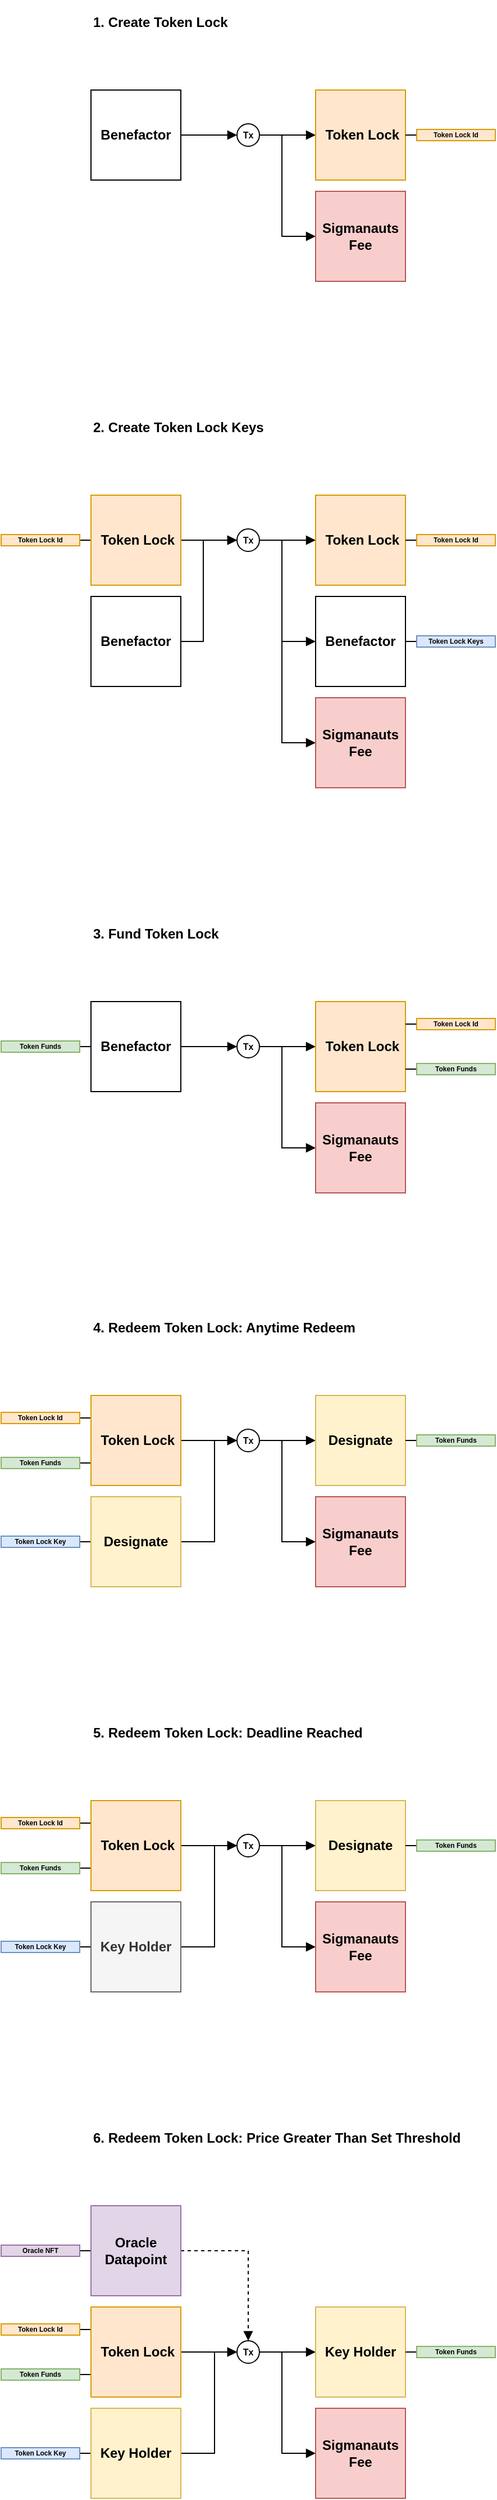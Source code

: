 <mxfile version="21.7.5" type="device">
  <diagram name="v1" id="09Bx-n4htauvKq4cqUK4">
    <mxGraphModel dx="1434" dy="836" grid="1" gridSize="10" guides="1" tooltips="1" connect="1" arrows="1" fold="1" page="1" pageScale="1" pageWidth="1100" pageHeight="850" math="0" shadow="0">
      <root>
        <mxCell id="0" />
        <mxCell id="1" parent="0" />
        <mxCell id="z9FmpwOvhVbVILPvB1TD-1" value="1. Create Token Lock" style="text;html=1;strokeColor=none;fillColor=none;align=left;verticalAlign=middle;whiteSpace=wrap;rounded=0;fontStyle=1" vertex="1" parent="1">
          <mxGeometry x="370" y="40" width="160" height="40" as="geometry" />
        </mxCell>
        <mxCell id="z9FmpwOvhVbVILPvB1TD-44" style="edgeStyle=orthogonalEdgeStyle;rounded=0;orthogonalLoop=1;jettySize=auto;html=1;endArrow=block;endFill=1;" edge="1" parent="1" source="z9FmpwOvhVbVILPvB1TD-41" target="z9FmpwOvhVbVILPvB1TD-42">
          <mxGeometry relative="1" as="geometry" />
        </mxCell>
        <mxCell id="z9FmpwOvhVbVILPvB1TD-41" value="Benefactor" style="whiteSpace=wrap;html=1;aspect=fixed;fontStyle=1;fontSize=12;" vertex="1" parent="1">
          <mxGeometry x="370" y="120" width="80" height="80" as="geometry" />
        </mxCell>
        <mxCell id="z9FmpwOvhVbVILPvB1TD-45" style="edgeStyle=orthogonalEdgeStyle;rounded=0;orthogonalLoop=1;jettySize=auto;html=1;exitX=1;exitY=0.5;exitDx=0;exitDy=0;endArrow=block;endFill=1;" edge="1" parent="1" source="z9FmpwOvhVbVILPvB1TD-42" target="z9FmpwOvhVbVILPvB1TD-43">
          <mxGeometry relative="1" as="geometry" />
        </mxCell>
        <mxCell id="z9FmpwOvhVbVILPvB1TD-51" style="edgeStyle=orthogonalEdgeStyle;rounded=0;orthogonalLoop=1;jettySize=auto;html=1;exitX=1;exitY=0.5;exitDx=0;exitDy=0;entryX=0;entryY=0.5;entryDx=0;entryDy=0;endArrow=block;endFill=1;" edge="1" parent="1" source="z9FmpwOvhVbVILPvB1TD-42" target="z9FmpwOvhVbVILPvB1TD-50">
          <mxGeometry relative="1" as="geometry">
            <Array as="points">
              <mxPoint x="540" y="160" />
              <mxPoint x="540" y="250" />
            </Array>
          </mxGeometry>
        </mxCell>
        <mxCell id="z9FmpwOvhVbVILPvB1TD-42" value="Tx" style="ellipse;whiteSpace=wrap;html=1;aspect=fixed;fontSize=8;fontStyle=1" vertex="1" parent="1">
          <mxGeometry x="500" y="150" width="20" height="20" as="geometry" />
        </mxCell>
        <mxCell id="z9FmpwOvhVbVILPvB1TD-43" value="&amp;nbsp;Token Lock" style="whiteSpace=wrap;html=1;aspect=fixed;fontSize=12;fillColor=#ffe6cc;strokeColor=#d79b00;fontStyle=1" vertex="1" parent="1">
          <mxGeometry x="570" y="120" width="80" height="80" as="geometry" />
        </mxCell>
        <mxCell id="z9FmpwOvhVbVILPvB1TD-65" style="edgeStyle=orthogonalEdgeStyle;rounded=0;orthogonalLoop=1;jettySize=auto;html=1;exitX=0;exitY=0.5;exitDx=0;exitDy=0;entryX=1;entryY=0.5;entryDx=0;entryDy=0;endArrow=none;endFill=0;" edge="1" parent="1" source="z9FmpwOvhVbVILPvB1TD-46" target="z9FmpwOvhVbVILPvB1TD-43">
          <mxGeometry relative="1" as="geometry" />
        </mxCell>
        <mxCell id="z9FmpwOvhVbVILPvB1TD-46" value="Token Lock Id" style="rounded=0;whiteSpace=wrap;html=1;fontSize=6;fillColor=#ffe6cc;strokeColor=#d79b00;fontStyle=1;" vertex="1" parent="1">
          <mxGeometry x="660" y="155" width="70" height="10" as="geometry" />
        </mxCell>
        <mxCell id="z9FmpwOvhVbVILPvB1TD-48" style="edgeStyle=orthogonalEdgeStyle;rounded=0;orthogonalLoop=1;jettySize=auto;html=1;exitX=0.5;exitY=1;exitDx=0;exitDy=0;" edge="1" parent="1" source="z9FmpwOvhVbVILPvB1TD-46" target="z9FmpwOvhVbVILPvB1TD-46">
          <mxGeometry relative="1" as="geometry" />
        </mxCell>
        <mxCell id="z9FmpwOvhVbVILPvB1TD-50" value="Sigmanauts Fee" style="whiteSpace=wrap;html=1;aspect=fixed;fontSize=12;fillColor=#f8cecc;strokeColor=#b85450;fontStyle=1" vertex="1" parent="1">
          <mxGeometry x="570" y="210" width="80" height="80" as="geometry" />
        </mxCell>
        <mxCell id="z9FmpwOvhVbVILPvB1TD-52" value="2. Create Token Lock Keys" style="text;html=1;strokeColor=none;fillColor=none;align=left;verticalAlign=middle;whiteSpace=wrap;rounded=0;fontStyle=1" vertex="1" parent="1">
          <mxGeometry x="370" y="400" width="160" height="40" as="geometry" />
        </mxCell>
        <mxCell id="z9FmpwOvhVbVILPvB1TD-53" style="edgeStyle=orthogonalEdgeStyle;rounded=0;orthogonalLoop=1;jettySize=auto;html=1;endArrow=block;endFill=1;entryX=0;entryY=0.5;entryDx=0;entryDy=0;" edge="1" parent="1" source="z9FmpwOvhVbVILPvB1TD-54" target="z9FmpwOvhVbVILPvB1TD-57">
          <mxGeometry relative="1" as="geometry">
            <Array as="points">
              <mxPoint x="470" y="610" />
              <mxPoint x="470" y="520" />
            </Array>
          </mxGeometry>
        </mxCell>
        <mxCell id="z9FmpwOvhVbVILPvB1TD-54" value="Benefactor" style="whiteSpace=wrap;html=1;aspect=fixed;fontStyle=1;fontSize=12;" vertex="1" parent="1">
          <mxGeometry x="370" y="570" width="80" height="80" as="geometry" />
        </mxCell>
        <mxCell id="z9FmpwOvhVbVILPvB1TD-55" style="edgeStyle=orthogonalEdgeStyle;rounded=0;orthogonalLoop=1;jettySize=auto;html=1;exitX=1;exitY=0.5;exitDx=0;exitDy=0;endArrow=block;endFill=1;" edge="1" parent="1" source="z9FmpwOvhVbVILPvB1TD-57" target="z9FmpwOvhVbVILPvB1TD-59">
          <mxGeometry relative="1" as="geometry" />
        </mxCell>
        <mxCell id="z9FmpwOvhVbVILPvB1TD-56" style="edgeStyle=orthogonalEdgeStyle;rounded=0;orthogonalLoop=1;jettySize=auto;html=1;exitX=1;exitY=0.5;exitDx=0;exitDy=0;entryX=0;entryY=0.5;entryDx=0;entryDy=0;endArrow=block;endFill=1;" edge="1" parent="1" source="z9FmpwOvhVbVILPvB1TD-57" target="z9FmpwOvhVbVILPvB1TD-62">
          <mxGeometry relative="1" as="geometry">
            <Array as="points">
              <mxPoint x="540" y="520" />
              <mxPoint x="540" y="700" />
            </Array>
          </mxGeometry>
        </mxCell>
        <mxCell id="z9FmpwOvhVbVILPvB1TD-96" style="edgeStyle=orthogonalEdgeStyle;rounded=0;orthogonalLoop=1;jettySize=auto;html=1;exitX=1;exitY=0.5;exitDx=0;exitDy=0;entryX=0;entryY=0.5;entryDx=0;entryDy=0;endArrow=block;endFill=1;" edge="1" parent="1" source="z9FmpwOvhVbVILPvB1TD-57" target="z9FmpwOvhVbVILPvB1TD-93">
          <mxGeometry relative="1" as="geometry">
            <Array as="points">
              <mxPoint x="540" y="520" />
              <mxPoint x="540" y="610" />
            </Array>
          </mxGeometry>
        </mxCell>
        <mxCell id="z9FmpwOvhVbVILPvB1TD-57" value="Tx" style="ellipse;whiteSpace=wrap;html=1;aspect=fixed;fontSize=8;fontStyle=1" vertex="1" parent="1">
          <mxGeometry x="500" y="510" width="20" height="20" as="geometry" />
        </mxCell>
        <mxCell id="z9FmpwOvhVbVILPvB1TD-59" value="&amp;nbsp;Token Lock" style="whiteSpace=wrap;html=1;aspect=fixed;fontSize=12;fillColor=#ffe6cc;strokeColor=#d79b00;fontStyle=1" vertex="1" parent="1">
          <mxGeometry x="570" y="480" width="80" height="80" as="geometry" />
        </mxCell>
        <mxCell id="z9FmpwOvhVbVILPvB1TD-61" style="edgeStyle=orthogonalEdgeStyle;rounded=0;orthogonalLoop=1;jettySize=auto;html=1;exitX=0.5;exitY=1;exitDx=0;exitDy=0;" edge="1" parent="1">
          <mxGeometry relative="1" as="geometry">
            <mxPoint x="695" y="525" as="sourcePoint" />
            <mxPoint x="695" y="525" as="targetPoint" />
          </mxGeometry>
        </mxCell>
        <mxCell id="z9FmpwOvhVbVILPvB1TD-62" value="Sigmanauts Fee" style="whiteSpace=wrap;html=1;aspect=fixed;fontSize=12;fillColor=#f8cecc;strokeColor=#b85450;fontStyle=1" vertex="1" parent="1">
          <mxGeometry x="570" y="660" width="80" height="80" as="geometry" />
        </mxCell>
        <mxCell id="z9FmpwOvhVbVILPvB1TD-68" style="edgeStyle=orthogonalEdgeStyle;rounded=0;orthogonalLoop=1;jettySize=auto;html=1;exitX=0;exitY=0.5;exitDx=0;exitDy=0;entryX=1;entryY=0.5;entryDx=0;entryDy=0;endArrow=none;endFill=0;" edge="1" parent="1" source="z9FmpwOvhVbVILPvB1TD-67" target="z9FmpwOvhVbVILPvB1TD-59">
          <mxGeometry relative="1" as="geometry" />
        </mxCell>
        <mxCell id="z9FmpwOvhVbVILPvB1TD-67" value="Token Lock Id" style="rounded=0;whiteSpace=wrap;html=1;fontSize=6;fillColor=#ffe6cc;strokeColor=#d79b00;fontStyle=1;" vertex="1" parent="1">
          <mxGeometry x="660" y="515" width="70" height="10" as="geometry" />
        </mxCell>
        <mxCell id="z9FmpwOvhVbVILPvB1TD-71" value="3. Fund Token Lock" style="text;html=1;strokeColor=none;fillColor=none;align=left;verticalAlign=middle;whiteSpace=wrap;rounded=0;fontStyle=1" vertex="1" parent="1">
          <mxGeometry x="370" y="850" width="310" height="40" as="geometry" />
        </mxCell>
        <mxCell id="z9FmpwOvhVbVILPvB1TD-72" style="edgeStyle=orthogonalEdgeStyle;rounded=0;orthogonalLoop=1;jettySize=auto;html=1;endArrow=block;endFill=1;" edge="1" parent="1" source="z9FmpwOvhVbVILPvB1TD-73" target="z9FmpwOvhVbVILPvB1TD-76">
          <mxGeometry relative="1" as="geometry" />
        </mxCell>
        <mxCell id="z9FmpwOvhVbVILPvB1TD-124" style="edgeStyle=orthogonalEdgeStyle;rounded=0;orthogonalLoop=1;jettySize=auto;html=1;exitX=0;exitY=0.5;exitDx=0;exitDy=0;entryX=1;entryY=0.5;entryDx=0;entryDy=0;endArrow=none;endFill=0;" edge="1" parent="1" source="z9FmpwOvhVbVILPvB1TD-73" target="z9FmpwOvhVbVILPvB1TD-123">
          <mxGeometry relative="1" as="geometry" />
        </mxCell>
        <mxCell id="z9FmpwOvhVbVILPvB1TD-73" value="Benefactor" style="whiteSpace=wrap;html=1;aspect=fixed;fontStyle=1;fontSize=12;" vertex="1" parent="1">
          <mxGeometry x="370" y="930" width="80" height="80" as="geometry" />
        </mxCell>
        <mxCell id="z9FmpwOvhVbVILPvB1TD-74" style="edgeStyle=orthogonalEdgeStyle;rounded=0;orthogonalLoop=1;jettySize=auto;html=1;exitX=1;exitY=0.5;exitDx=0;exitDy=0;endArrow=block;endFill=1;entryX=0;entryY=0.5;entryDx=0;entryDy=0;" edge="1" parent="1" source="z9FmpwOvhVbVILPvB1TD-76" target="z9FmpwOvhVbVILPvB1TD-157">
          <mxGeometry relative="1" as="geometry">
            <mxPoint x="570.0" y="970" as="targetPoint" />
          </mxGeometry>
        </mxCell>
        <mxCell id="z9FmpwOvhVbVILPvB1TD-75" style="edgeStyle=orthogonalEdgeStyle;rounded=0;orthogonalLoop=1;jettySize=auto;html=1;exitX=1;exitY=0.5;exitDx=0;exitDy=0;entryX=0;entryY=0.5;entryDx=0;entryDy=0;endArrow=block;endFill=1;" edge="1" parent="1" source="z9FmpwOvhVbVILPvB1TD-76" target="z9FmpwOvhVbVILPvB1TD-79">
          <mxGeometry relative="1" as="geometry">
            <Array as="points">
              <mxPoint x="540" y="970" />
              <mxPoint x="540" y="1060" />
            </Array>
          </mxGeometry>
        </mxCell>
        <mxCell id="z9FmpwOvhVbVILPvB1TD-76" value="Tx" style="ellipse;whiteSpace=wrap;html=1;aspect=fixed;fontSize=8;fontStyle=1" vertex="1" parent="1">
          <mxGeometry x="500" y="960" width="20" height="20" as="geometry" />
        </mxCell>
        <mxCell id="z9FmpwOvhVbVILPvB1TD-79" value="Sigmanauts Fee" style="whiteSpace=wrap;html=1;aspect=fixed;fontSize=12;fillColor=#f8cecc;strokeColor=#b85450;fontStyle=1" vertex="1" parent="1">
          <mxGeometry x="570" y="1020" width="80" height="80" as="geometry" />
        </mxCell>
        <mxCell id="z9FmpwOvhVbVILPvB1TD-90" style="edgeStyle=orthogonalEdgeStyle;rounded=0;orthogonalLoop=1;jettySize=auto;html=1;exitX=0;exitY=0.5;exitDx=0;exitDy=0;entryX=1;entryY=0.5;entryDx=0;entryDy=0;endArrow=none;endFill=0;" edge="1" parent="1" source="z9FmpwOvhVbVILPvB1TD-84" target="z9FmpwOvhVbVILPvB1TD-87">
          <mxGeometry relative="1" as="geometry" />
        </mxCell>
        <mxCell id="z9FmpwOvhVbVILPvB1TD-91" style="edgeStyle=orthogonalEdgeStyle;rounded=0;orthogonalLoop=1;jettySize=auto;html=1;exitX=1;exitY=0.5;exitDx=0;exitDy=0;entryX=0;entryY=0.5;entryDx=0;entryDy=0;endArrow=block;endFill=1;" edge="1" parent="1" source="z9FmpwOvhVbVILPvB1TD-84" target="z9FmpwOvhVbVILPvB1TD-57">
          <mxGeometry relative="1" as="geometry" />
        </mxCell>
        <mxCell id="z9FmpwOvhVbVILPvB1TD-84" value="&amp;nbsp;Token Lock" style="whiteSpace=wrap;html=1;aspect=fixed;fontSize=12;fillColor=#ffe6cc;strokeColor=#d79b00;fontStyle=1" vertex="1" parent="1">
          <mxGeometry x="370" y="480" width="80" height="80" as="geometry" />
        </mxCell>
        <mxCell id="z9FmpwOvhVbVILPvB1TD-85" style="edgeStyle=orthogonalEdgeStyle;rounded=0;orthogonalLoop=1;jettySize=auto;html=1;exitX=0.5;exitY=1;exitDx=0;exitDy=0;" edge="1" parent="1">
          <mxGeometry relative="1" as="geometry">
            <mxPoint x="495" y="525" as="sourcePoint" />
            <mxPoint x="495" y="525" as="targetPoint" />
          </mxGeometry>
        </mxCell>
        <mxCell id="z9FmpwOvhVbVILPvB1TD-87" value="Token Lock Id" style="rounded=0;whiteSpace=wrap;html=1;fontSize=6;fillColor=#ffe6cc;strokeColor=#d79b00;fontStyle=1;" vertex="1" parent="1">
          <mxGeometry x="290" y="515" width="70" height="10" as="geometry" />
        </mxCell>
        <mxCell id="z9FmpwOvhVbVILPvB1TD-95" style="edgeStyle=orthogonalEdgeStyle;rounded=0;orthogonalLoop=1;jettySize=auto;html=1;exitX=1;exitY=0.5;exitDx=0;exitDy=0;entryX=0;entryY=0.5;entryDx=0;entryDy=0;endArrow=none;endFill=0;" edge="1" parent="1" source="z9FmpwOvhVbVILPvB1TD-93" target="z9FmpwOvhVbVILPvB1TD-94">
          <mxGeometry relative="1" as="geometry" />
        </mxCell>
        <mxCell id="z9FmpwOvhVbVILPvB1TD-93" value="Benefactor" style="whiteSpace=wrap;html=1;aspect=fixed;fontStyle=1;fontSize=12;" vertex="1" parent="1">
          <mxGeometry x="570" y="570" width="80" height="80" as="geometry" />
        </mxCell>
        <mxCell id="z9FmpwOvhVbVILPvB1TD-94" value="Token Lock Keys" style="rounded=0;whiteSpace=wrap;html=1;fontSize=6;fillColor=#dae8fc;strokeColor=#6c8ebf;fontStyle=1;" vertex="1" parent="1">
          <mxGeometry x="660" y="605" width="70" height="10" as="geometry" />
        </mxCell>
        <mxCell id="z9FmpwOvhVbVILPvB1TD-123" value="Token Funds" style="rounded=0;whiteSpace=wrap;html=1;fontSize=6;fillColor=#d5e8d4;strokeColor=#82b366;fontStyle=1;" vertex="1" parent="1">
          <mxGeometry x="290" y="965" width="70" height="10" as="geometry" />
        </mxCell>
        <mxCell id="z9FmpwOvhVbVILPvB1TD-126" value="4. Redeem Token Lock: Anytime Redeem" style="text;html=1;strokeColor=none;fillColor=none;align=left;verticalAlign=middle;whiteSpace=wrap;rounded=0;fontStyle=1" vertex="1" parent="1">
          <mxGeometry x="370" y="1200" width="310" height="40" as="geometry" />
        </mxCell>
        <mxCell id="z9FmpwOvhVbVILPvB1TD-127" style="edgeStyle=orthogonalEdgeStyle;rounded=0;orthogonalLoop=1;jettySize=auto;html=1;endArrow=block;endFill=1;entryX=0;entryY=0.5;entryDx=0;entryDy=0;" edge="1" parent="1" source="z9FmpwOvhVbVILPvB1TD-129" target="z9FmpwOvhVbVILPvB1TD-132">
          <mxGeometry relative="1" as="geometry">
            <Array as="points">
              <mxPoint x="480" y="1410" />
              <mxPoint x="480" y="1320" />
            </Array>
          </mxGeometry>
        </mxCell>
        <mxCell id="z9FmpwOvhVbVILPvB1TD-128" style="edgeStyle=orthogonalEdgeStyle;rounded=0;orthogonalLoop=1;jettySize=auto;html=1;exitX=0;exitY=0.5;exitDx=0;exitDy=0;entryX=1;entryY=0.5;entryDx=0;entryDy=0;endArrow=none;endFill=0;" edge="1" parent="1" source="z9FmpwOvhVbVILPvB1TD-129" target="z9FmpwOvhVbVILPvB1TD-151">
          <mxGeometry relative="1" as="geometry" />
        </mxCell>
        <mxCell id="z9FmpwOvhVbVILPvB1TD-129" value="Designate" style="whiteSpace=wrap;html=1;aspect=fixed;fontStyle=1;fontSize=12;fillColor=#fff2cc;strokeColor=#d6b656;" vertex="1" parent="1">
          <mxGeometry x="370" y="1370" width="80" height="80" as="geometry" />
        </mxCell>
        <mxCell id="z9FmpwOvhVbVILPvB1TD-130" style="edgeStyle=orthogonalEdgeStyle;rounded=0;orthogonalLoop=1;jettySize=auto;html=1;exitX=1;exitY=0.5;exitDx=0;exitDy=0;endArrow=block;endFill=1;" edge="1" parent="1" source="z9FmpwOvhVbVILPvB1TD-132" target="z9FmpwOvhVbVILPvB1TD-133">
          <mxGeometry relative="1" as="geometry" />
        </mxCell>
        <mxCell id="z9FmpwOvhVbVILPvB1TD-131" style="edgeStyle=orthogonalEdgeStyle;rounded=0;orthogonalLoop=1;jettySize=auto;html=1;exitX=1;exitY=0.5;exitDx=0;exitDy=0;entryX=0;entryY=0.5;entryDx=0;entryDy=0;endArrow=block;endFill=1;" edge="1" parent="1" source="z9FmpwOvhVbVILPvB1TD-132" target="z9FmpwOvhVbVILPvB1TD-135">
          <mxGeometry relative="1" as="geometry">
            <Array as="points">
              <mxPoint x="540" y="1320" />
              <mxPoint x="540" y="1410" />
            </Array>
          </mxGeometry>
        </mxCell>
        <mxCell id="z9FmpwOvhVbVILPvB1TD-132" value="Tx" style="ellipse;whiteSpace=wrap;html=1;aspect=fixed;fontSize=8;fontStyle=1" vertex="1" parent="1">
          <mxGeometry x="500" y="1310" width="20" height="20" as="geometry" />
        </mxCell>
        <mxCell id="z9FmpwOvhVbVILPvB1TD-133" value="Designate" style="whiteSpace=wrap;html=1;aspect=fixed;fontSize=12;fontStyle=1;fillColor=#fff2cc;strokeColor=#d6b656;" vertex="1" parent="1">
          <mxGeometry x="570" y="1280" width="80" height="80" as="geometry" />
        </mxCell>
        <mxCell id="z9FmpwOvhVbVILPvB1TD-134" style="edgeStyle=orthogonalEdgeStyle;rounded=0;orthogonalLoop=1;jettySize=auto;html=1;exitX=0.5;exitY=1;exitDx=0;exitDy=0;" edge="1" parent="1">
          <mxGeometry relative="1" as="geometry">
            <mxPoint x="695" y="1325" as="sourcePoint" />
            <mxPoint x="695" y="1325" as="targetPoint" />
          </mxGeometry>
        </mxCell>
        <mxCell id="z9FmpwOvhVbVILPvB1TD-135" value="Sigmanauts Fee" style="whiteSpace=wrap;html=1;aspect=fixed;fontSize=12;fillColor=#f8cecc;strokeColor=#b85450;fontStyle=1" vertex="1" parent="1">
          <mxGeometry x="570" y="1370" width="80" height="80" as="geometry" />
        </mxCell>
        <mxCell id="z9FmpwOvhVbVILPvB1TD-136" style="edgeStyle=orthogonalEdgeStyle;rounded=0;orthogonalLoop=1;jettySize=auto;html=1;exitX=0;exitY=0.5;exitDx=0;exitDy=0;entryX=1;entryY=0.5;entryDx=0;entryDy=0;endArrow=none;endFill=0;" edge="1" parent="1" source="z9FmpwOvhVbVILPvB1TD-137" target="z9FmpwOvhVbVILPvB1TD-133">
          <mxGeometry relative="1" as="geometry" />
        </mxCell>
        <mxCell id="z9FmpwOvhVbVILPvB1TD-137" value="Token Funds" style="rounded=0;whiteSpace=wrap;html=1;fontSize=6;fillColor=#d5e8d4;strokeColor=#82b366;fontStyle=1;" vertex="1" parent="1">
          <mxGeometry x="660" y="1315" width="70" height="10" as="geometry" />
        </mxCell>
        <mxCell id="z9FmpwOvhVbVILPvB1TD-151" value="Token Lock Key" style="rounded=0;whiteSpace=wrap;html=1;fontSize=6;fillColor=#dae8fc;strokeColor=#6c8ebf;fontStyle=1;" vertex="1" parent="1">
          <mxGeometry x="290" y="1405" width="70" height="10" as="geometry" />
        </mxCell>
        <mxCell id="z9FmpwOvhVbVILPvB1TD-157" value="&amp;nbsp;Token Lock" style="whiteSpace=wrap;html=1;aspect=fixed;fontSize=12;fillColor=#ffe6cc;strokeColor=#d79b00;fontStyle=1" vertex="1" parent="1">
          <mxGeometry x="570" y="930" width="80" height="80" as="geometry" />
        </mxCell>
        <mxCell id="z9FmpwOvhVbVILPvB1TD-158" style="edgeStyle=orthogonalEdgeStyle;rounded=0;orthogonalLoop=1;jettySize=auto;html=1;exitX=0.5;exitY=1;exitDx=0;exitDy=0;" edge="1" parent="1">
          <mxGeometry relative="1" as="geometry">
            <mxPoint x="695" y="975" as="sourcePoint" />
            <mxPoint x="695" y="975" as="targetPoint" />
          </mxGeometry>
        </mxCell>
        <mxCell id="z9FmpwOvhVbVILPvB1TD-159" style="edgeStyle=orthogonalEdgeStyle;rounded=0;orthogonalLoop=1;jettySize=auto;html=1;exitX=0;exitY=0.5;exitDx=0;exitDy=0;entryX=1;entryY=0.25;entryDx=0;entryDy=0;endArrow=none;endFill=0;" edge="1" parent="1" source="z9FmpwOvhVbVILPvB1TD-160" target="z9FmpwOvhVbVILPvB1TD-157">
          <mxGeometry relative="1" as="geometry" />
        </mxCell>
        <mxCell id="z9FmpwOvhVbVILPvB1TD-160" value="Token Lock Id" style="rounded=0;whiteSpace=wrap;html=1;fontSize=6;fillColor=#ffe6cc;strokeColor=#d79b00;fontStyle=1;" vertex="1" parent="1">
          <mxGeometry x="660" y="945" width="70" height="10" as="geometry" />
        </mxCell>
        <mxCell id="z9FmpwOvhVbVILPvB1TD-161" style="edgeStyle=orthogonalEdgeStyle;rounded=0;orthogonalLoop=1;jettySize=auto;html=1;exitX=0;exitY=0.5;exitDx=0;exitDy=0;entryX=1;entryY=0.75;entryDx=0;entryDy=0;endArrow=none;endFill=0;" edge="1" parent="1" source="z9FmpwOvhVbVILPvB1TD-162" target="z9FmpwOvhVbVILPvB1TD-157">
          <mxGeometry relative="1" as="geometry" />
        </mxCell>
        <mxCell id="z9FmpwOvhVbVILPvB1TD-162" value="Token Funds" style="rounded=0;whiteSpace=wrap;html=1;fontSize=6;fillColor=#d5e8d4;strokeColor=#82b366;fontStyle=1;" vertex="1" parent="1">
          <mxGeometry x="660" y="985" width="70" height="10" as="geometry" />
        </mxCell>
        <mxCell id="z9FmpwOvhVbVILPvB1TD-171" style="edgeStyle=orthogonalEdgeStyle;rounded=0;orthogonalLoop=1;jettySize=auto;html=1;exitX=0;exitY=0.25;exitDx=0;exitDy=0;entryX=1;entryY=0.5;entryDx=0;entryDy=0;endArrow=none;endFill=0;" edge="1" parent="1" source="z9FmpwOvhVbVILPvB1TD-165" target="z9FmpwOvhVbVILPvB1TD-168">
          <mxGeometry relative="1" as="geometry" />
        </mxCell>
        <mxCell id="z9FmpwOvhVbVILPvB1TD-172" style="edgeStyle=orthogonalEdgeStyle;rounded=0;orthogonalLoop=1;jettySize=auto;html=1;exitX=0;exitY=0.75;exitDx=0;exitDy=0;entryX=1;entryY=0.5;entryDx=0;entryDy=0;endArrow=none;endFill=0;" edge="1" parent="1" source="z9FmpwOvhVbVILPvB1TD-165" target="z9FmpwOvhVbVILPvB1TD-170">
          <mxGeometry relative="1" as="geometry" />
        </mxCell>
        <mxCell id="z9FmpwOvhVbVILPvB1TD-175" style="edgeStyle=orthogonalEdgeStyle;rounded=0;orthogonalLoop=1;jettySize=auto;html=1;exitX=1;exitY=0.5;exitDx=0;exitDy=0;entryX=0;entryY=0.5;entryDx=0;entryDy=0;endArrow=block;endFill=1;" edge="1" parent="1" source="z9FmpwOvhVbVILPvB1TD-165" target="z9FmpwOvhVbVILPvB1TD-132">
          <mxGeometry relative="1" as="geometry" />
        </mxCell>
        <mxCell id="z9FmpwOvhVbVILPvB1TD-165" value="&amp;nbsp;Token Lock" style="whiteSpace=wrap;html=1;aspect=fixed;fontSize=12;fillColor=#ffe6cc;strokeColor=#d79b00;fontStyle=1" vertex="1" parent="1">
          <mxGeometry x="370" y="1280" width="80" height="80" as="geometry" />
        </mxCell>
        <mxCell id="z9FmpwOvhVbVILPvB1TD-166" style="edgeStyle=orthogonalEdgeStyle;rounded=0;orthogonalLoop=1;jettySize=auto;html=1;exitX=0.5;exitY=1;exitDx=0;exitDy=0;" edge="1" parent="1">
          <mxGeometry relative="1" as="geometry">
            <mxPoint x="325" y="1325" as="sourcePoint" />
            <mxPoint x="325" y="1325" as="targetPoint" />
          </mxGeometry>
        </mxCell>
        <mxCell id="z9FmpwOvhVbVILPvB1TD-168" value="Token Lock Id" style="rounded=0;whiteSpace=wrap;html=1;fontSize=6;fillColor=#ffe6cc;strokeColor=#d79b00;fontStyle=1;" vertex="1" parent="1">
          <mxGeometry x="290" y="1295" width="70" height="10" as="geometry" />
        </mxCell>
        <mxCell id="z9FmpwOvhVbVILPvB1TD-170" value="Token Funds" style="rounded=0;whiteSpace=wrap;html=1;fontSize=6;fillColor=#d5e8d4;strokeColor=#82b366;fontStyle=1;" vertex="1" parent="1">
          <mxGeometry x="290" y="1335" width="70" height="10" as="geometry" />
        </mxCell>
        <mxCell id="z9FmpwOvhVbVILPvB1TD-196" value="5. Redeem Token Lock: Deadline Reached" style="text;html=1;strokeColor=none;fillColor=none;align=left;verticalAlign=middle;whiteSpace=wrap;rounded=0;fontStyle=1" vertex="1" parent="1">
          <mxGeometry x="370" y="1560" width="310" height="40" as="geometry" />
        </mxCell>
        <mxCell id="z9FmpwOvhVbVILPvB1TD-197" style="edgeStyle=orthogonalEdgeStyle;rounded=0;orthogonalLoop=1;jettySize=auto;html=1;endArrow=block;endFill=1;entryX=0;entryY=0.5;entryDx=0;entryDy=0;" edge="1" parent="1" source="z9FmpwOvhVbVILPvB1TD-199" target="z9FmpwOvhVbVILPvB1TD-202">
          <mxGeometry relative="1" as="geometry">
            <Array as="points">
              <mxPoint x="480" y="1770" />
              <mxPoint x="480" y="1680" />
            </Array>
          </mxGeometry>
        </mxCell>
        <mxCell id="z9FmpwOvhVbVILPvB1TD-198" style="edgeStyle=orthogonalEdgeStyle;rounded=0;orthogonalLoop=1;jettySize=auto;html=1;exitX=0;exitY=0.5;exitDx=0;exitDy=0;entryX=1;entryY=0.5;entryDx=0;entryDy=0;endArrow=none;endFill=0;" edge="1" parent="1" source="z9FmpwOvhVbVILPvB1TD-199" target="z9FmpwOvhVbVILPvB1TD-208">
          <mxGeometry relative="1" as="geometry" />
        </mxCell>
        <mxCell id="z9FmpwOvhVbVILPvB1TD-199" value="Key Holder" style="whiteSpace=wrap;html=1;aspect=fixed;fontStyle=1;fontSize=12;fillColor=#f5f5f5;strokeColor=#666666;fontColor=#333333;" vertex="1" parent="1">
          <mxGeometry x="370" y="1730" width="80" height="80" as="geometry" />
        </mxCell>
        <mxCell id="z9FmpwOvhVbVILPvB1TD-200" style="edgeStyle=orthogonalEdgeStyle;rounded=0;orthogonalLoop=1;jettySize=auto;html=1;exitX=1;exitY=0.5;exitDx=0;exitDy=0;endArrow=block;endFill=1;" edge="1" parent="1" source="z9FmpwOvhVbVILPvB1TD-202" target="z9FmpwOvhVbVILPvB1TD-203">
          <mxGeometry relative="1" as="geometry" />
        </mxCell>
        <mxCell id="z9FmpwOvhVbVILPvB1TD-201" style="edgeStyle=orthogonalEdgeStyle;rounded=0;orthogonalLoop=1;jettySize=auto;html=1;exitX=1;exitY=0.5;exitDx=0;exitDy=0;entryX=0;entryY=0.5;entryDx=0;entryDy=0;endArrow=block;endFill=1;" edge="1" parent="1" source="z9FmpwOvhVbVILPvB1TD-202" target="z9FmpwOvhVbVILPvB1TD-205">
          <mxGeometry relative="1" as="geometry">
            <Array as="points">
              <mxPoint x="540" y="1680" />
              <mxPoint x="540" y="1770" />
            </Array>
          </mxGeometry>
        </mxCell>
        <mxCell id="z9FmpwOvhVbVILPvB1TD-202" value="Tx" style="ellipse;whiteSpace=wrap;html=1;aspect=fixed;fontSize=8;fontStyle=1" vertex="1" parent="1">
          <mxGeometry x="500" y="1670" width="20" height="20" as="geometry" />
        </mxCell>
        <mxCell id="z9FmpwOvhVbVILPvB1TD-203" value="Designate" style="whiteSpace=wrap;html=1;aspect=fixed;fontSize=12;fontStyle=1;fillColor=#fff2cc;strokeColor=#d6b656;" vertex="1" parent="1">
          <mxGeometry x="570" y="1640" width="80" height="80" as="geometry" />
        </mxCell>
        <mxCell id="z9FmpwOvhVbVILPvB1TD-204" style="edgeStyle=orthogonalEdgeStyle;rounded=0;orthogonalLoop=1;jettySize=auto;html=1;exitX=0.5;exitY=1;exitDx=0;exitDy=0;" edge="1" parent="1">
          <mxGeometry relative="1" as="geometry">
            <mxPoint x="695" y="1685" as="sourcePoint" />
            <mxPoint x="695" y="1685" as="targetPoint" />
          </mxGeometry>
        </mxCell>
        <mxCell id="z9FmpwOvhVbVILPvB1TD-205" value="Sigmanauts Fee" style="whiteSpace=wrap;html=1;aspect=fixed;fontSize=12;fillColor=#f8cecc;strokeColor=#b85450;fontStyle=1" vertex="1" parent="1">
          <mxGeometry x="570" y="1730" width="80" height="80" as="geometry" />
        </mxCell>
        <mxCell id="z9FmpwOvhVbVILPvB1TD-206" style="edgeStyle=orthogonalEdgeStyle;rounded=0;orthogonalLoop=1;jettySize=auto;html=1;exitX=0;exitY=0.5;exitDx=0;exitDy=0;entryX=1;entryY=0.5;entryDx=0;entryDy=0;endArrow=none;endFill=0;" edge="1" parent="1" source="z9FmpwOvhVbVILPvB1TD-207" target="z9FmpwOvhVbVILPvB1TD-203">
          <mxGeometry relative="1" as="geometry" />
        </mxCell>
        <mxCell id="z9FmpwOvhVbVILPvB1TD-207" value="Token Funds" style="rounded=0;whiteSpace=wrap;html=1;fontSize=6;fillColor=#d5e8d4;strokeColor=#82b366;fontStyle=1;" vertex="1" parent="1">
          <mxGeometry x="660" y="1675" width="70" height="10" as="geometry" />
        </mxCell>
        <mxCell id="z9FmpwOvhVbVILPvB1TD-208" value="Token Lock Key" style="rounded=0;whiteSpace=wrap;html=1;fontSize=6;fillColor=#dae8fc;strokeColor=#6c8ebf;fontStyle=1;" vertex="1" parent="1">
          <mxGeometry x="290" y="1765" width="70" height="10" as="geometry" />
        </mxCell>
        <mxCell id="z9FmpwOvhVbVILPvB1TD-209" style="edgeStyle=orthogonalEdgeStyle;rounded=0;orthogonalLoop=1;jettySize=auto;html=1;exitX=0;exitY=0.25;exitDx=0;exitDy=0;entryX=1;entryY=0.5;entryDx=0;entryDy=0;endArrow=none;endFill=0;" edge="1" parent="1" source="z9FmpwOvhVbVILPvB1TD-212" target="z9FmpwOvhVbVILPvB1TD-214">
          <mxGeometry relative="1" as="geometry" />
        </mxCell>
        <mxCell id="z9FmpwOvhVbVILPvB1TD-210" style="edgeStyle=orthogonalEdgeStyle;rounded=0;orthogonalLoop=1;jettySize=auto;html=1;exitX=0;exitY=0.75;exitDx=0;exitDy=0;entryX=1;entryY=0.5;entryDx=0;entryDy=0;endArrow=none;endFill=0;" edge="1" parent="1" source="z9FmpwOvhVbVILPvB1TD-212" target="z9FmpwOvhVbVILPvB1TD-215">
          <mxGeometry relative="1" as="geometry" />
        </mxCell>
        <mxCell id="z9FmpwOvhVbVILPvB1TD-211" style="edgeStyle=orthogonalEdgeStyle;rounded=0;orthogonalLoop=1;jettySize=auto;html=1;exitX=1;exitY=0.5;exitDx=0;exitDy=0;entryX=0;entryY=0.5;entryDx=0;entryDy=0;endArrow=block;endFill=1;" edge="1" parent="1" source="z9FmpwOvhVbVILPvB1TD-212" target="z9FmpwOvhVbVILPvB1TD-202">
          <mxGeometry relative="1" as="geometry" />
        </mxCell>
        <mxCell id="z9FmpwOvhVbVILPvB1TD-212" value="&amp;nbsp;Token Lock" style="whiteSpace=wrap;html=1;aspect=fixed;fontSize=12;fillColor=#ffe6cc;strokeColor=#d79b00;fontStyle=1" vertex="1" parent="1">
          <mxGeometry x="370" y="1640" width="80" height="80" as="geometry" />
        </mxCell>
        <mxCell id="z9FmpwOvhVbVILPvB1TD-213" style="edgeStyle=orthogonalEdgeStyle;rounded=0;orthogonalLoop=1;jettySize=auto;html=1;exitX=0.5;exitY=1;exitDx=0;exitDy=0;" edge="1" parent="1">
          <mxGeometry relative="1" as="geometry">
            <mxPoint x="325" y="1685" as="sourcePoint" />
            <mxPoint x="325" y="1685" as="targetPoint" />
          </mxGeometry>
        </mxCell>
        <mxCell id="z9FmpwOvhVbVILPvB1TD-214" value="Token Lock Id" style="rounded=0;whiteSpace=wrap;html=1;fontSize=6;fillColor=#ffe6cc;strokeColor=#d79b00;fontStyle=1;" vertex="1" parent="1">
          <mxGeometry x="290" y="1655" width="70" height="10" as="geometry" />
        </mxCell>
        <mxCell id="z9FmpwOvhVbVILPvB1TD-215" value="Token Funds" style="rounded=0;whiteSpace=wrap;html=1;fontSize=6;fillColor=#d5e8d4;strokeColor=#82b366;fontStyle=1;" vertex="1" parent="1">
          <mxGeometry x="290" y="1695" width="70" height="10" as="geometry" />
        </mxCell>
        <mxCell id="z9FmpwOvhVbVILPvB1TD-216" value="6. Redeem Token Lock: Price Greater Than Set Threshold" style="text;html=1;strokeColor=none;fillColor=none;align=left;verticalAlign=middle;whiteSpace=wrap;rounded=0;fontStyle=1" vertex="1" parent="1">
          <mxGeometry x="370" y="1920" width="350" height="40" as="geometry" />
        </mxCell>
        <mxCell id="z9FmpwOvhVbVILPvB1TD-217" style="edgeStyle=orthogonalEdgeStyle;rounded=0;orthogonalLoop=1;jettySize=auto;html=1;endArrow=block;endFill=1;entryX=0;entryY=0.5;entryDx=0;entryDy=0;" edge="1" parent="1" source="z9FmpwOvhVbVILPvB1TD-219" target="z9FmpwOvhVbVILPvB1TD-222">
          <mxGeometry relative="1" as="geometry">
            <Array as="points">
              <mxPoint x="480" y="2220" />
              <mxPoint x="480" y="2130" />
            </Array>
          </mxGeometry>
        </mxCell>
        <mxCell id="z9FmpwOvhVbVILPvB1TD-218" style="edgeStyle=orthogonalEdgeStyle;rounded=0;orthogonalLoop=1;jettySize=auto;html=1;exitX=0;exitY=0.5;exitDx=0;exitDy=0;entryX=1;entryY=0.5;entryDx=0;entryDy=0;endArrow=none;endFill=0;" edge="1" parent="1" source="z9FmpwOvhVbVILPvB1TD-219" target="z9FmpwOvhVbVILPvB1TD-228">
          <mxGeometry relative="1" as="geometry" />
        </mxCell>
        <mxCell id="z9FmpwOvhVbVILPvB1TD-219" value="Key Holder" style="whiteSpace=wrap;html=1;aspect=fixed;fontStyle=1;fontSize=12;fillColor=#fff2cc;strokeColor=#d6b656;" vertex="1" parent="1">
          <mxGeometry x="370" y="2180" width="80" height="80" as="geometry" />
        </mxCell>
        <mxCell id="z9FmpwOvhVbVILPvB1TD-220" style="edgeStyle=orthogonalEdgeStyle;rounded=0;orthogonalLoop=1;jettySize=auto;html=1;exitX=1;exitY=0.5;exitDx=0;exitDy=0;endArrow=block;endFill=1;" edge="1" parent="1" source="z9FmpwOvhVbVILPvB1TD-222" target="z9FmpwOvhVbVILPvB1TD-223">
          <mxGeometry relative="1" as="geometry" />
        </mxCell>
        <mxCell id="z9FmpwOvhVbVILPvB1TD-221" style="edgeStyle=orthogonalEdgeStyle;rounded=0;orthogonalLoop=1;jettySize=auto;html=1;exitX=1;exitY=0.5;exitDx=0;exitDy=0;entryX=0;entryY=0.5;entryDx=0;entryDy=0;endArrow=block;endFill=1;" edge="1" parent="1" source="z9FmpwOvhVbVILPvB1TD-222" target="z9FmpwOvhVbVILPvB1TD-225">
          <mxGeometry relative="1" as="geometry">
            <Array as="points">
              <mxPoint x="540" y="2130" />
              <mxPoint x="540" y="2220" />
            </Array>
          </mxGeometry>
        </mxCell>
        <mxCell id="z9FmpwOvhVbVILPvB1TD-222" value="Tx" style="ellipse;whiteSpace=wrap;html=1;aspect=fixed;fontSize=8;fontStyle=1" vertex="1" parent="1">
          <mxGeometry x="500" y="2120" width="20" height="20" as="geometry" />
        </mxCell>
        <mxCell id="z9FmpwOvhVbVILPvB1TD-223" value="Key Holder" style="whiteSpace=wrap;html=1;aspect=fixed;fontSize=12;fontStyle=1;fillColor=#fff2cc;strokeColor=#d6b656;" vertex="1" parent="1">
          <mxGeometry x="570" y="2090" width="80" height="80" as="geometry" />
        </mxCell>
        <mxCell id="z9FmpwOvhVbVILPvB1TD-224" style="edgeStyle=orthogonalEdgeStyle;rounded=0;orthogonalLoop=1;jettySize=auto;html=1;exitX=0.5;exitY=1;exitDx=0;exitDy=0;" edge="1" parent="1">
          <mxGeometry relative="1" as="geometry">
            <mxPoint x="695" y="2135" as="sourcePoint" />
            <mxPoint x="695" y="2135" as="targetPoint" />
          </mxGeometry>
        </mxCell>
        <mxCell id="z9FmpwOvhVbVILPvB1TD-225" value="Sigmanauts Fee" style="whiteSpace=wrap;html=1;aspect=fixed;fontSize=12;fillColor=#f8cecc;strokeColor=#b85450;fontStyle=1" vertex="1" parent="1">
          <mxGeometry x="570" y="2180" width="80" height="80" as="geometry" />
        </mxCell>
        <mxCell id="z9FmpwOvhVbVILPvB1TD-226" style="edgeStyle=orthogonalEdgeStyle;rounded=0;orthogonalLoop=1;jettySize=auto;html=1;exitX=0;exitY=0.5;exitDx=0;exitDy=0;entryX=1;entryY=0.5;entryDx=0;entryDy=0;endArrow=none;endFill=0;" edge="1" parent="1" source="z9FmpwOvhVbVILPvB1TD-227" target="z9FmpwOvhVbVILPvB1TD-223">
          <mxGeometry relative="1" as="geometry" />
        </mxCell>
        <mxCell id="z9FmpwOvhVbVILPvB1TD-227" value="Token Funds" style="rounded=0;whiteSpace=wrap;html=1;fontSize=6;fillColor=#d5e8d4;strokeColor=#82b366;fontStyle=1;" vertex="1" parent="1">
          <mxGeometry x="660" y="2125" width="70" height="10" as="geometry" />
        </mxCell>
        <mxCell id="z9FmpwOvhVbVILPvB1TD-228" value="Token Lock Key" style="rounded=0;whiteSpace=wrap;html=1;fontSize=6;fillColor=#dae8fc;strokeColor=#6c8ebf;fontStyle=1;" vertex="1" parent="1">
          <mxGeometry x="290" y="2215" width="70" height="10" as="geometry" />
        </mxCell>
        <mxCell id="z9FmpwOvhVbVILPvB1TD-229" style="edgeStyle=orthogonalEdgeStyle;rounded=0;orthogonalLoop=1;jettySize=auto;html=1;exitX=0;exitY=0.25;exitDx=0;exitDy=0;entryX=1;entryY=0.5;entryDx=0;entryDy=0;endArrow=none;endFill=0;" edge="1" parent="1" source="z9FmpwOvhVbVILPvB1TD-232" target="z9FmpwOvhVbVILPvB1TD-234">
          <mxGeometry relative="1" as="geometry" />
        </mxCell>
        <mxCell id="z9FmpwOvhVbVILPvB1TD-230" style="edgeStyle=orthogonalEdgeStyle;rounded=0;orthogonalLoop=1;jettySize=auto;html=1;exitX=0;exitY=0.75;exitDx=0;exitDy=0;entryX=1;entryY=0.5;entryDx=0;entryDy=0;endArrow=none;endFill=0;" edge="1" parent="1" source="z9FmpwOvhVbVILPvB1TD-232" target="z9FmpwOvhVbVILPvB1TD-235">
          <mxGeometry relative="1" as="geometry" />
        </mxCell>
        <mxCell id="z9FmpwOvhVbVILPvB1TD-231" style="edgeStyle=orthogonalEdgeStyle;rounded=0;orthogonalLoop=1;jettySize=auto;html=1;exitX=1;exitY=0.5;exitDx=0;exitDy=0;entryX=0;entryY=0.5;entryDx=0;entryDy=0;endArrow=block;endFill=1;" edge="1" parent="1" source="z9FmpwOvhVbVILPvB1TD-232" target="z9FmpwOvhVbVILPvB1TD-222">
          <mxGeometry relative="1" as="geometry" />
        </mxCell>
        <mxCell id="z9FmpwOvhVbVILPvB1TD-232" value="&amp;nbsp;Token Lock" style="whiteSpace=wrap;html=1;aspect=fixed;fontSize=12;fillColor=#ffe6cc;strokeColor=#d79b00;fontStyle=1" vertex="1" parent="1">
          <mxGeometry x="370" y="2090" width="80" height="80" as="geometry" />
        </mxCell>
        <mxCell id="z9FmpwOvhVbVILPvB1TD-233" style="edgeStyle=orthogonalEdgeStyle;rounded=0;orthogonalLoop=1;jettySize=auto;html=1;exitX=0.5;exitY=1;exitDx=0;exitDy=0;" edge="1" parent="1">
          <mxGeometry relative="1" as="geometry">
            <mxPoint x="325" y="2135" as="sourcePoint" />
            <mxPoint x="325" y="2135" as="targetPoint" />
          </mxGeometry>
        </mxCell>
        <mxCell id="z9FmpwOvhVbVILPvB1TD-234" value="Token Lock Id" style="rounded=0;whiteSpace=wrap;html=1;fontSize=6;fillColor=#ffe6cc;strokeColor=#d79b00;fontStyle=1;" vertex="1" parent="1">
          <mxGeometry x="290" y="2105" width="70" height="10" as="geometry" />
        </mxCell>
        <mxCell id="z9FmpwOvhVbVILPvB1TD-235" value="Token Funds" style="rounded=0;whiteSpace=wrap;html=1;fontSize=6;fillColor=#d5e8d4;strokeColor=#82b366;fontStyle=1;" vertex="1" parent="1">
          <mxGeometry x="290" y="2145" width="70" height="10" as="geometry" />
        </mxCell>
        <mxCell id="z9FmpwOvhVbVILPvB1TD-237" style="edgeStyle=orthogonalEdgeStyle;rounded=0;orthogonalLoop=1;jettySize=auto;html=1;exitX=1;exitY=0.5;exitDx=0;exitDy=0;entryX=0.5;entryY=0;entryDx=0;entryDy=0;endArrow=block;endFill=1;dashed=1;" edge="1" parent="1" source="z9FmpwOvhVbVILPvB1TD-236" target="z9FmpwOvhVbVILPvB1TD-222">
          <mxGeometry relative="1" as="geometry" />
        </mxCell>
        <mxCell id="z9FmpwOvhVbVILPvB1TD-239" style="edgeStyle=orthogonalEdgeStyle;rounded=0;orthogonalLoop=1;jettySize=auto;html=1;exitX=0;exitY=0.5;exitDx=0;exitDy=0;entryX=1;entryY=0.5;entryDx=0;entryDy=0;endArrow=none;endFill=0;" edge="1" parent="1" source="z9FmpwOvhVbVILPvB1TD-236" target="z9FmpwOvhVbVILPvB1TD-238">
          <mxGeometry relative="1" as="geometry" />
        </mxCell>
        <mxCell id="z9FmpwOvhVbVILPvB1TD-236" value="Oracle Datapoint" style="whiteSpace=wrap;html=1;aspect=fixed;fontSize=12;fillColor=#e1d5e7;strokeColor=#9673a6;fontStyle=1" vertex="1" parent="1">
          <mxGeometry x="370" y="2000" width="80" height="80" as="geometry" />
        </mxCell>
        <mxCell id="z9FmpwOvhVbVILPvB1TD-238" value="Oracle NFT" style="rounded=0;whiteSpace=wrap;html=1;fontSize=6;fillColor=#e1d5e7;strokeColor=#9673a6;fontStyle=1;" vertex="1" parent="1">
          <mxGeometry x="290" y="2035" width="70" height="10" as="geometry" />
        </mxCell>
      </root>
    </mxGraphModel>
  </diagram>
</mxfile>
